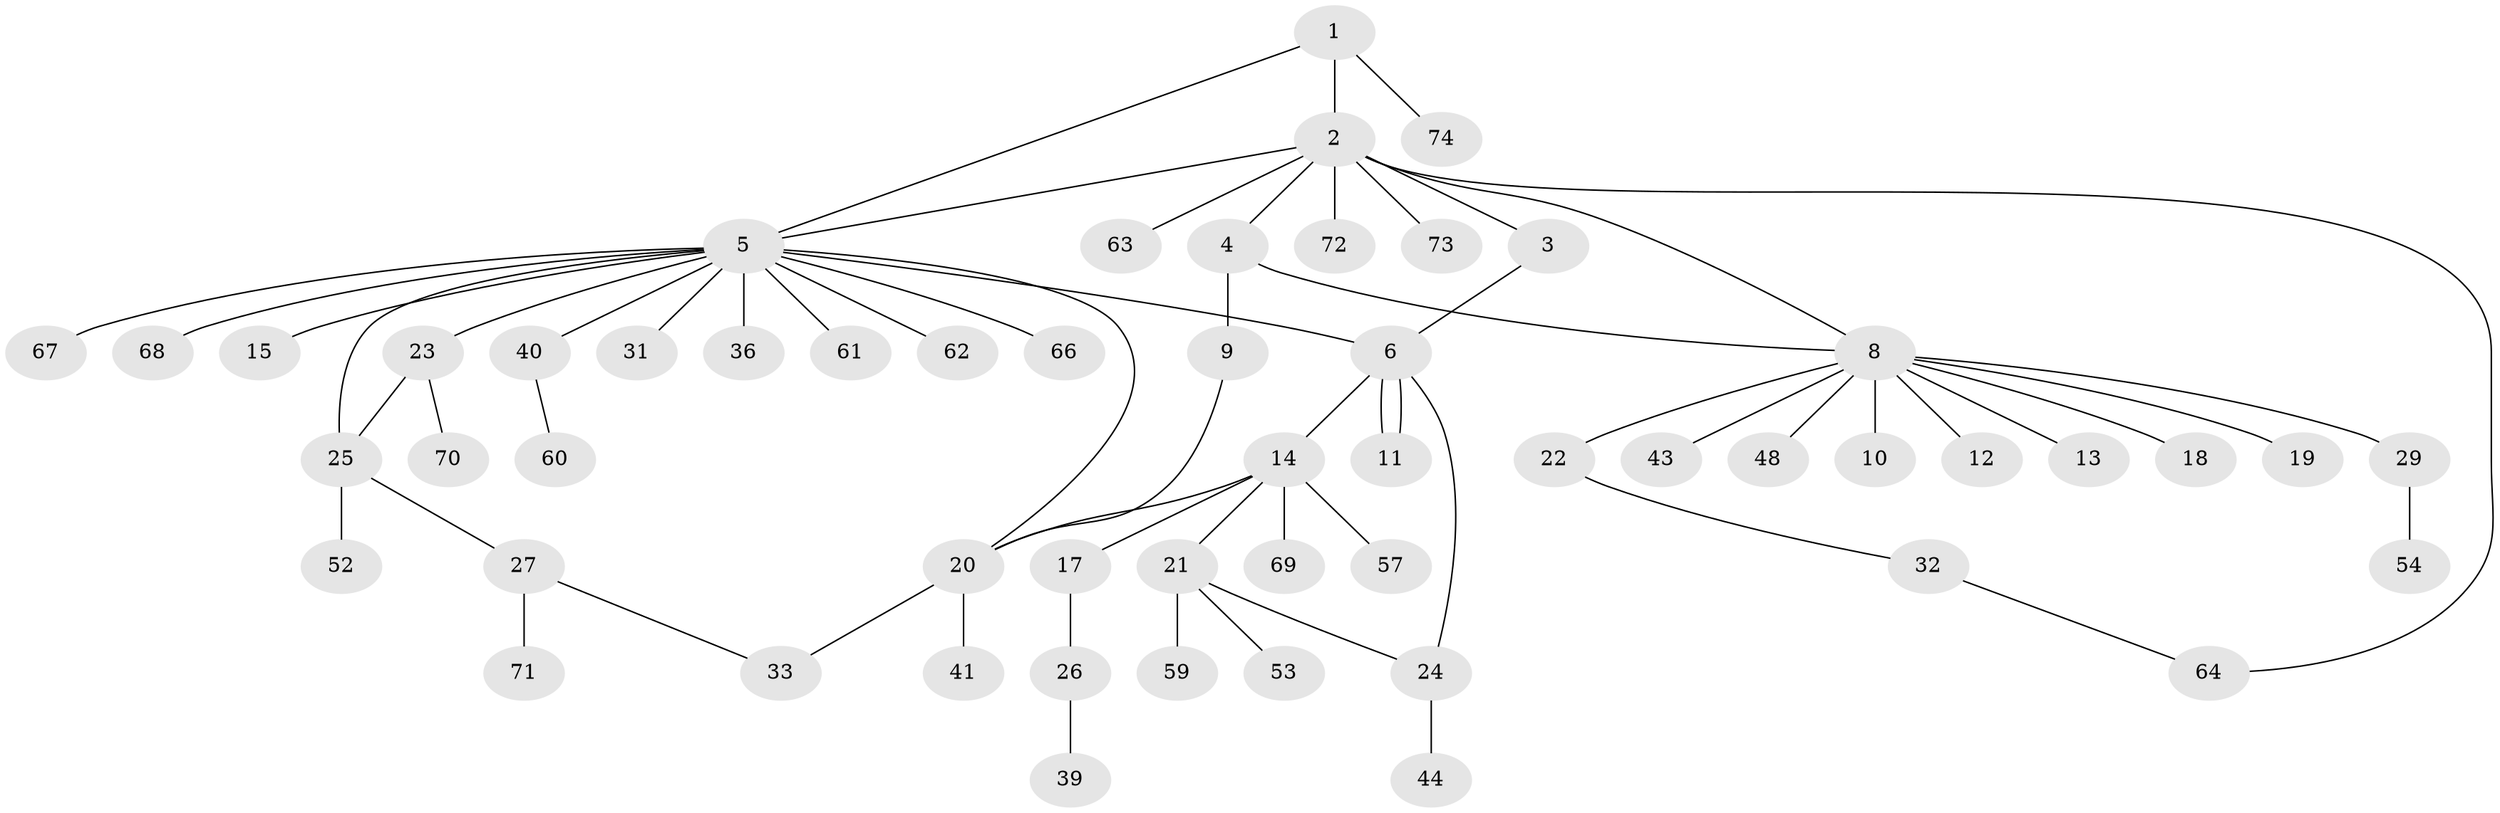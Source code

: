 // Generated by graph-tools (version 1.1) at 2025/51/02/27/25 19:51:54]
// undirected, 55 vertices, 64 edges
graph export_dot {
graph [start="1"]
  node [color=gray90,style=filled];
  1 [super="+38"];
  2 [super="+55"];
  3;
  4 [super="+51"];
  5 [super="+58"];
  6 [super="+7"];
  8 [super="+16"];
  9;
  10;
  11;
  12;
  13;
  14 [super="+56"];
  15;
  17 [super="+47"];
  18;
  19;
  20 [super="+45"];
  21 [super="+34"];
  22;
  23 [super="+42"];
  24 [super="+65"];
  25 [super="+30"];
  26 [super="+37"];
  27 [super="+28"];
  29 [super="+50"];
  31;
  32 [super="+46"];
  33 [super="+35"];
  36;
  39;
  40 [super="+49"];
  41;
  43;
  44;
  48;
  52;
  53;
  54;
  57;
  59;
  60;
  61;
  62;
  63;
  64;
  66;
  67;
  68;
  69;
  70;
  71;
  72;
  73;
  74;
  1 -- 2;
  1 -- 74;
  1 -- 5;
  2 -- 3;
  2 -- 4;
  2 -- 5;
  2 -- 8;
  2 -- 63;
  2 -- 73;
  2 -- 64;
  2 -- 72;
  3 -- 6;
  4 -- 9;
  4 -- 8;
  5 -- 6;
  5 -- 15;
  5 -- 23;
  5 -- 25;
  5 -- 31;
  5 -- 36;
  5 -- 40;
  5 -- 61;
  5 -- 62;
  5 -- 66;
  5 -- 67;
  5 -- 68;
  5 -- 20;
  6 -- 11;
  6 -- 11;
  6 -- 14;
  6 -- 24;
  8 -- 10;
  8 -- 12;
  8 -- 13;
  8 -- 18;
  8 -- 19;
  8 -- 22;
  8 -- 29;
  8 -- 43;
  8 -- 48;
  9 -- 20;
  14 -- 17;
  14 -- 20;
  14 -- 21;
  14 -- 57;
  14 -- 69;
  17 -- 26;
  20 -- 33;
  20 -- 41;
  21 -- 53;
  21 -- 59;
  21 -- 24;
  22 -- 32;
  23 -- 25;
  23 -- 70;
  24 -- 44;
  25 -- 27;
  25 -- 52;
  26 -- 39;
  27 -- 33;
  27 -- 71;
  29 -- 54;
  32 -- 64;
  40 -- 60;
}
